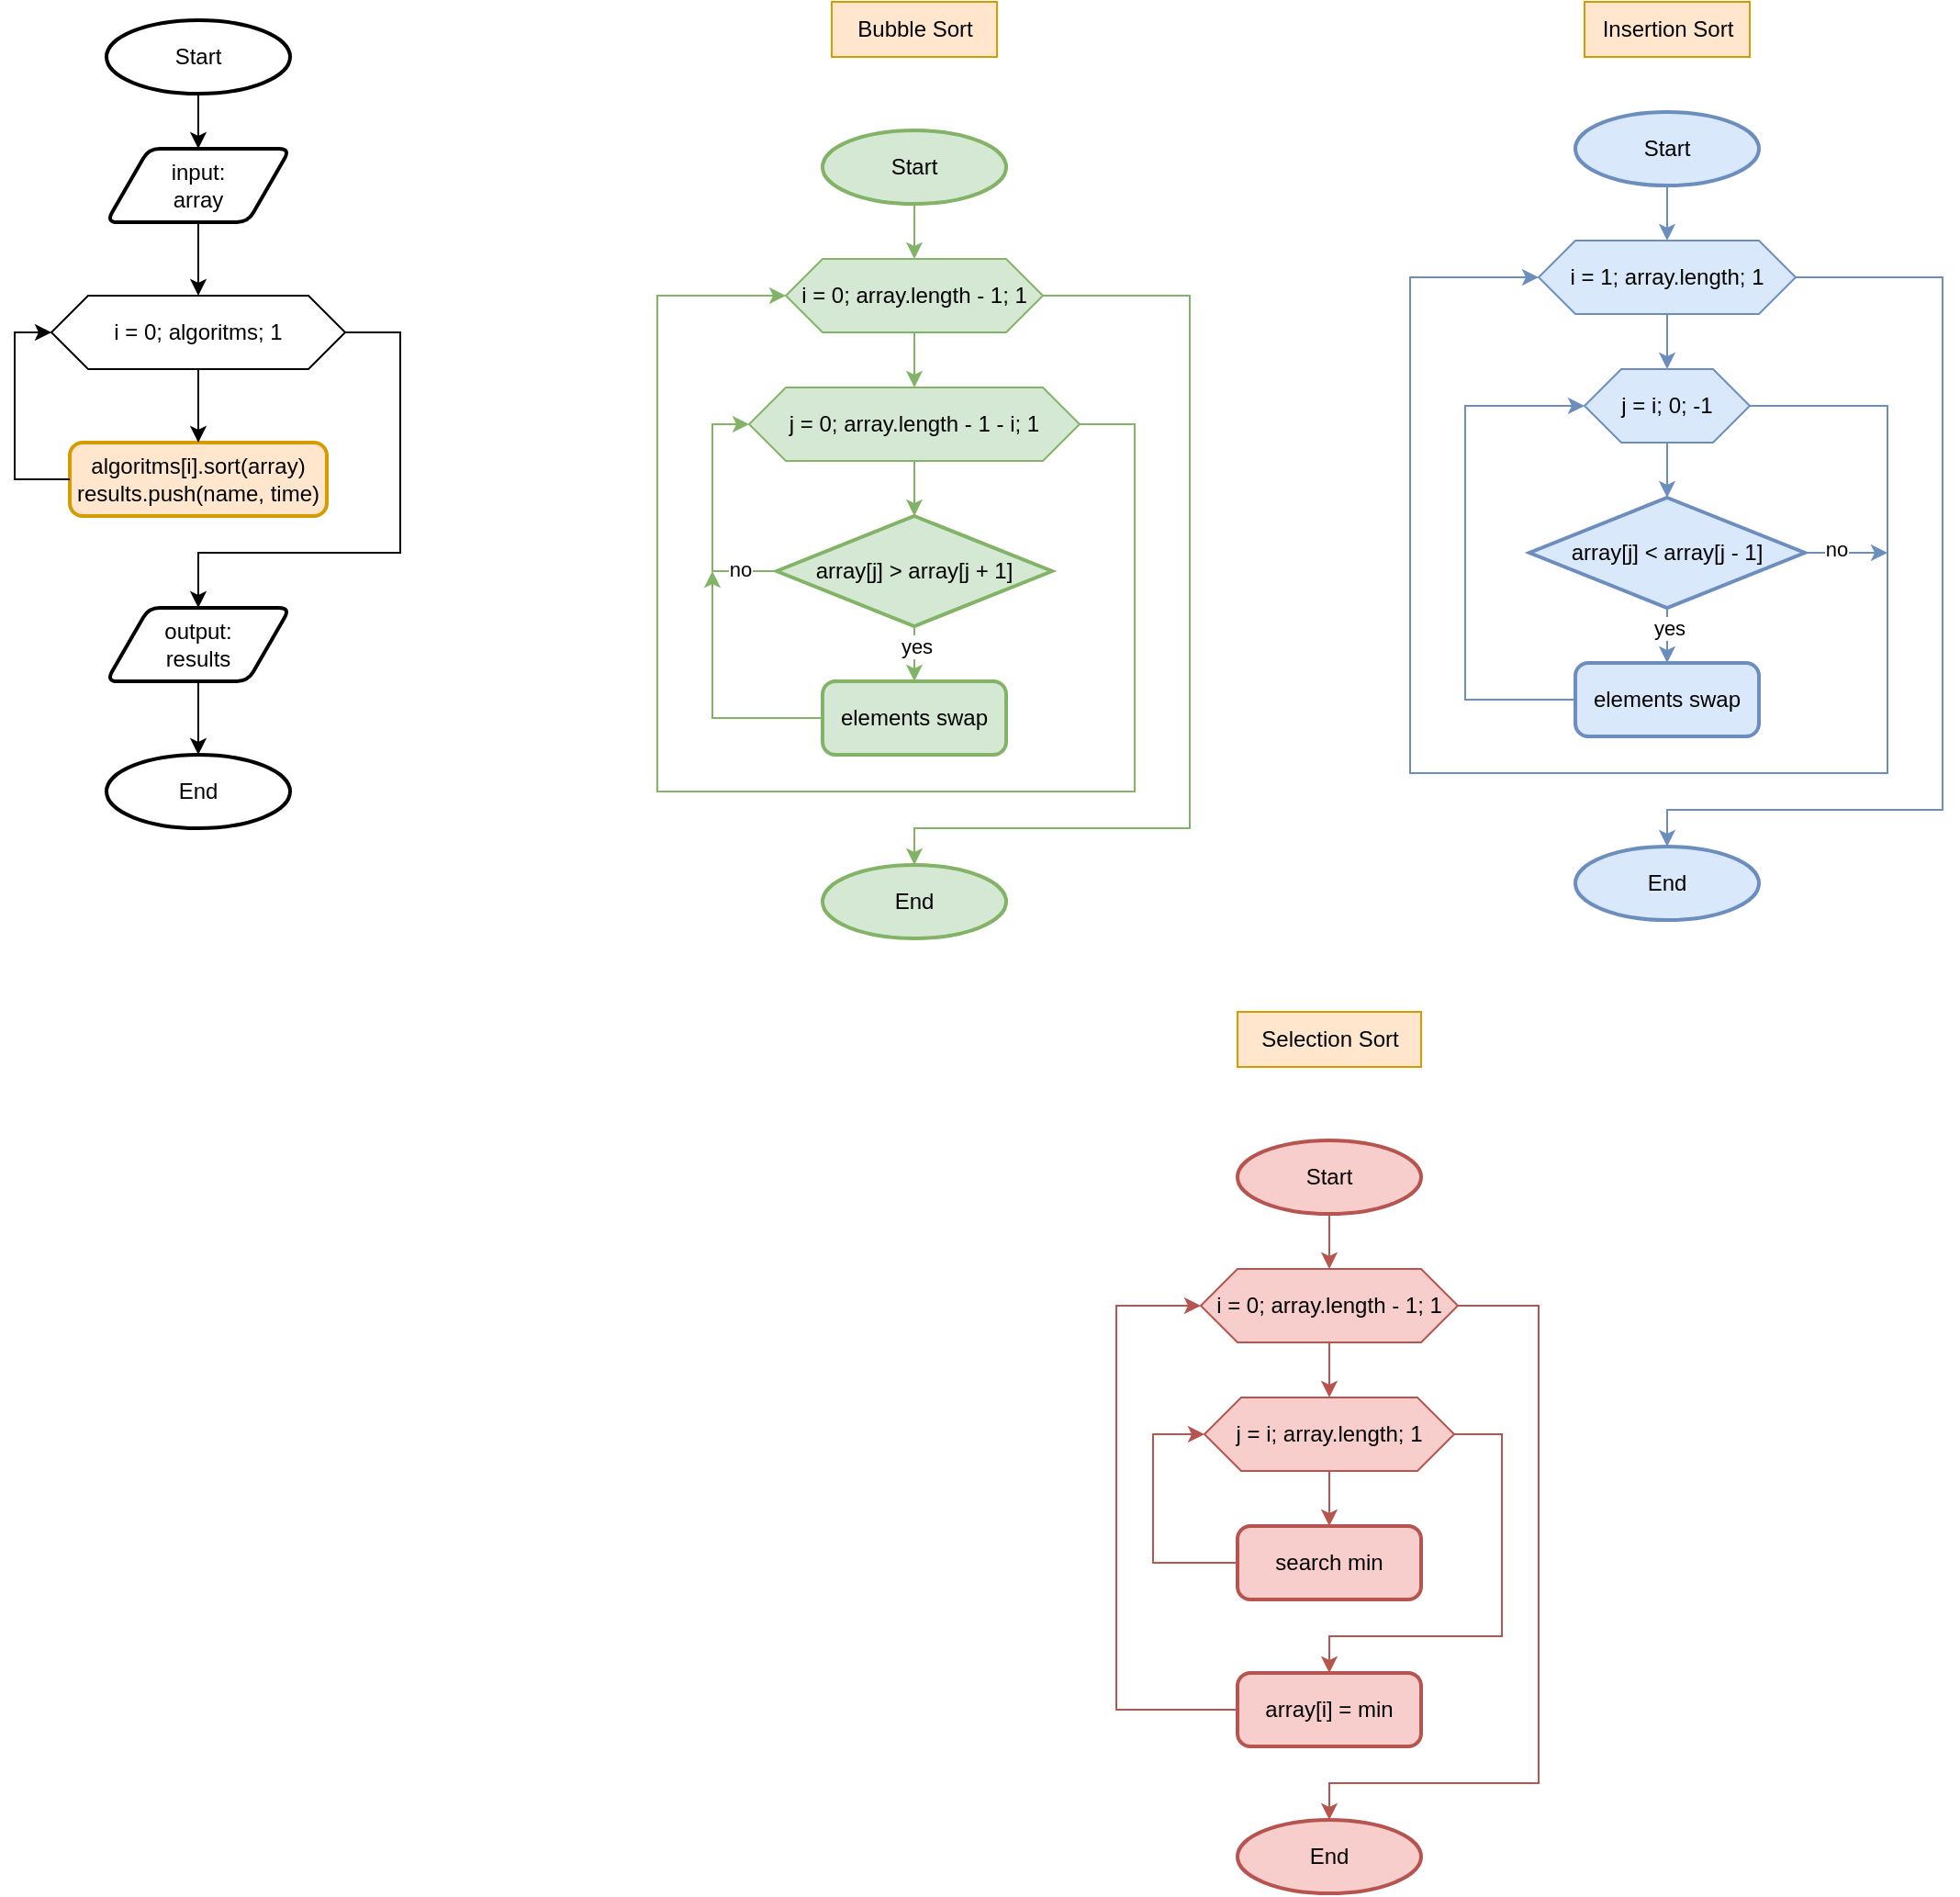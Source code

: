 <mxfile version="21.6.5" type="device">
  <diagram id="C5RBs43oDa-KdzZeNtuy" name="Page-1">
    <mxGraphModel dx="1500" dy="820" grid="1" gridSize="10" guides="1" tooltips="1" connect="1" arrows="1" fold="1" page="1" pageScale="1" pageWidth="827" pageHeight="1169" math="0" shadow="0">
      <root>
        <mxCell id="WIyWlLk6GJQsqaUBKTNV-0" />
        <mxCell id="WIyWlLk6GJQsqaUBKTNV-1" parent="WIyWlLk6GJQsqaUBKTNV-0" />
        <mxCell id="D_m6g35PgsfcEyeFwmXf-0" value="Start" style="strokeWidth=2;html=1;shape=mxgraph.flowchart.start_1;whiteSpace=wrap;" parent="WIyWlLk6GJQsqaUBKTNV-1" vertex="1">
          <mxGeometry x="570" y="40" width="100" height="40" as="geometry" />
        </mxCell>
        <mxCell id="sTyI92ecXvvVHSGkS3OP-0" value="" style="endArrow=classic;html=1;rounded=0;exitX=0.5;exitY=1;exitDx=0;exitDy=0;exitPerimeter=0;entryX=0.5;entryY=0;entryDx=0;entryDy=0;" edge="1" parent="WIyWlLk6GJQsqaUBKTNV-1" source="D_m6g35PgsfcEyeFwmXf-0" target="sTyI92ecXvvVHSGkS3OP-1">
          <mxGeometry width="50" height="50" relative="1" as="geometry">
            <mxPoint x="720" y="200" as="sourcePoint" />
            <mxPoint x="770" y="150" as="targetPoint" />
          </mxGeometry>
        </mxCell>
        <mxCell id="sTyI92ecXvvVHSGkS3OP-1" value="input:&lt;br&gt;array" style="shape=parallelogram;html=1;strokeWidth=2;perimeter=parallelogramPerimeter;whiteSpace=wrap;rounded=1;arcSize=12;size=0.23;" vertex="1" parent="WIyWlLk6GJQsqaUBKTNV-1">
          <mxGeometry x="570" y="110" width="100" height="40" as="geometry" />
        </mxCell>
        <mxCell id="sTyI92ecXvvVHSGkS3OP-2" value="i = 0; algoritms; 1" style="shape=hexagon;perimeter=hexagonPerimeter2;whiteSpace=wrap;html=1;fixedSize=1;" vertex="1" parent="WIyWlLk6GJQsqaUBKTNV-1">
          <mxGeometry x="540" y="190" width="160" height="40" as="geometry" />
        </mxCell>
        <mxCell id="sTyI92ecXvvVHSGkS3OP-3" value="algoritms[i].sort(array)&lt;br&gt;results.push(name, time)" style="rounded=1;whiteSpace=wrap;html=1;absoluteArcSize=1;arcSize=14;strokeWidth=2;fillColor=#ffe6cc;strokeColor=#d79b00;" vertex="1" parent="WIyWlLk6GJQsqaUBKTNV-1">
          <mxGeometry x="550" y="270" width="140" height="40" as="geometry" />
        </mxCell>
        <mxCell id="sTyI92ecXvvVHSGkS3OP-4" value="" style="endArrow=classic;html=1;rounded=0;exitX=0.5;exitY=1;exitDx=0;exitDy=0;entryX=0.5;entryY=0;entryDx=0;entryDy=0;" edge="1" parent="WIyWlLk6GJQsqaUBKTNV-1" source="sTyI92ecXvvVHSGkS3OP-1" target="sTyI92ecXvvVHSGkS3OP-2">
          <mxGeometry width="50" height="50" relative="1" as="geometry">
            <mxPoint x="420" y="180" as="sourcePoint" />
            <mxPoint x="550" y="160" as="targetPoint" />
          </mxGeometry>
        </mxCell>
        <mxCell id="sTyI92ecXvvVHSGkS3OP-5" value="" style="endArrow=classic;html=1;rounded=0;exitX=0.5;exitY=1;exitDx=0;exitDy=0;entryX=0.5;entryY=0;entryDx=0;entryDy=0;" edge="1" parent="WIyWlLk6GJQsqaUBKTNV-1" source="sTyI92ecXvvVHSGkS3OP-2" target="sTyI92ecXvvVHSGkS3OP-3">
          <mxGeometry width="50" height="50" relative="1" as="geometry">
            <mxPoint x="370" y="230" as="sourcePoint" />
            <mxPoint x="420" y="180" as="targetPoint" />
          </mxGeometry>
        </mxCell>
        <mxCell id="sTyI92ecXvvVHSGkS3OP-6" value="" style="endArrow=classic;html=1;rounded=0;exitX=0;exitY=0.5;exitDx=0;exitDy=0;entryX=0;entryY=0.5;entryDx=0;entryDy=0;" edge="1" parent="WIyWlLk6GJQsqaUBKTNV-1" source="sTyI92ecXvvVHSGkS3OP-3" target="sTyI92ecXvvVHSGkS3OP-2">
          <mxGeometry width="50" height="50" relative="1" as="geometry">
            <mxPoint x="390" y="270" as="sourcePoint" />
            <mxPoint x="440" y="220" as="targetPoint" />
            <Array as="points">
              <mxPoint x="520" y="290" />
              <mxPoint x="520" y="210" />
            </Array>
          </mxGeometry>
        </mxCell>
        <mxCell id="sTyI92ecXvvVHSGkS3OP-7" value="" style="endArrow=classic;html=1;rounded=0;exitX=1;exitY=0.5;exitDx=0;exitDy=0;entryX=0.5;entryY=0;entryDx=0;entryDy=0;" edge="1" parent="WIyWlLk6GJQsqaUBKTNV-1" source="sTyI92ecXvvVHSGkS3OP-2" target="sTyI92ecXvvVHSGkS3OP-8">
          <mxGeometry width="50" height="50" relative="1" as="geometry">
            <mxPoint x="790" y="240" as="sourcePoint" />
            <mxPoint x="600" y="340" as="targetPoint" />
            <Array as="points">
              <mxPoint x="730" y="210" />
              <mxPoint x="730" y="330" />
              <mxPoint x="620" y="330" />
            </Array>
          </mxGeometry>
        </mxCell>
        <mxCell id="sTyI92ecXvvVHSGkS3OP-8" value="output:&lt;br&gt;results" style="shape=parallelogram;html=1;strokeWidth=2;perimeter=parallelogramPerimeter;whiteSpace=wrap;rounded=1;arcSize=12;size=0.23;" vertex="1" parent="WIyWlLk6GJQsqaUBKTNV-1">
          <mxGeometry x="570" y="360" width="100" height="40" as="geometry" />
        </mxCell>
        <mxCell id="sTyI92ecXvvVHSGkS3OP-9" value="End" style="strokeWidth=2;html=1;shape=mxgraph.flowchart.start_1;whiteSpace=wrap;" vertex="1" parent="WIyWlLk6GJQsqaUBKTNV-1">
          <mxGeometry x="570" y="440" width="100" height="40" as="geometry" />
        </mxCell>
        <mxCell id="sTyI92ecXvvVHSGkS3OP-10" value="" style="endArrow=classic;html=1;rounded=0;exitX=0.5;exitY=1;exitDx=0;exitDy=0;entryX=0.5;entryY=0;entryDx=0;entryDy=0;entryPerimeter=0;" edge="1" parent="WIyWlLk6GJQsqaUBKTNV-1" source="sTyI92ecXvvVHSGkS3OP-8" target="sTyI92ecXvvVHSGkS3OP-9">
          <mxGeometry width="50" height="50" relative="1" as="geometry">
            <mxPoint x="410" y="280" as="sourcePoint" />
            <mxPoint x="460" y="230" as="targetPoint" />
          </mxGeometry>
        </mxCell>
        <mxCell id="sTyI92ecXvvVHSGkS3OP-11" value="Start" style="strokeWidth=2;html=1;shape=mxgraph.flowchart.start_1;whiteSpace=wrap;fillColor=#d5e8d4;strokeColor=#82b366;" vertex="1" parent="WIyWlLk6GJQsqaUBKTNV-1">
          <mxGeometry x="960" y="100" width="100" height="40" as="geometry" />
        </mxCell>
        <mxCell id="sTyI92ecXvvVHSGkS3OP-12" value="Bubble Sort" style="text;html=1;align=center;verticalAlign=middle;resizable=0;points=[];autosize=1;strokeColor=#d79b00;fillColor=#ffe6cc;" vertex="1" parent="WIyWlLk6GJQsqaUBKTNV-1">
          <mxGeometry x="965" y="30" width="90" height="30" as="geometry" />
        </mxCell>
        <mxCell id="sTyI92ecXvvVHSGkS3OP-13" value="" style="endArrow=classic;html=1;rounded=0;exitX=0.5;exitY=1;exitDx=0;exitDy=0;exitPerimeter=0;entryX=0.5;entryY=0;entryDx=0;entryDy=0;fillColor=#d5e8d4;strokeColor=#82b366;" edge="1" parent="WIyWlLk6GJQsqaUBKTNV-1" source="sTyI92ecXvvVHSGkS3OP-11" target="sTyI92ecXvvVHSGkS3OP-14">
          <mxGeometry width="50" height="50" relative="1" as="geometry">
            <mxPoint x="1000" y="240" as="sourcePoint" />
            <mxPoint x="1010" y="170" as="targetPoint" />
          </mxGeometry>
        </mxCell>
        <mxCell id="sTyI92ecXvvVHSGkS3OP-14" value="i = 0; array.length - 1; 1" style="shape=hexagon;perimeter=hexagonPerimeter2;whiteSpace=wrap;html=1;fixedSize=1;fillColor=#d5e8d4;strokeColor=#82b366;" vertex="1" parent="WIyWlLk6GJQsqaUBKTNV-1">
          <mxGeometry x="940" y="170" width="140" height="40" as="geometry" />
        </mxCell>
        <mxCell id="sTyI92ecXvvVHSGkS3OP-15" value="j = 0; array.length - 1 - i; 1" style="shape=hexagon;perimeter=hexagonPerimeter2;whiteSpace=wrap;html=1;fixedSize=1;fillColor=#d5e8d4;strokeColor=#82b366;" vertex="1" parent="WIyWlLk6GJQsqaUBKTNV-1">
          <mxGeometry x="920" y="240" width="180" height="40" as="geometry" />
        </mxCell>
        <mxCell id="sTyI92ecXvvVHSGkS3OP-16" value="array[j] &amp;gt; array[j + 1]" style="strokeWidth=2;html=1;shape=mxgraph.flowchart.decision;whiteSpace=wrap;fillColor=#d5e8d4;strokeColor=#82b366;" vertex="1" parent="WIyWlLk6GJQsqaUBKTNV-1">
          <mxGeometry x="935" y="310" width="150" height="60" as="geometry" />
        </mxCell>
        <mxCell id="sTyI92ecXvvVHSGkS3OP-17" value="" style="endArrow=classic;html=1;rounded=0;exitX=0.5;exitY=1;exitDx=0;exitDy=0;entryX=0.5;entryY=0;entryDx=0;entryDy=0;fillColor=#d5e8d4;strokeColor=#82b366;" edge="1" parent="WIyWlLk6GJQsqaUBKTNV-1" source="sTyI92ecXvvVHSGkS3OP-14" target="sTyI92ecXvvVHSGkS3OP-15">
          <mxGeometry width="50" height="50" relative="1" as="geometry">
            <mxPoint x="870" y="160" as="sourcePoint" />
            <mxPoint x="920" y="110" as="targetPoint" />
          </mxGeometry>
        </mxCell>
        <mxCell id="sTyI92ecXvvVHSGkS3OP-18" value="" style="endArrow=classic;html=1;rounded=0;exitX=0.5;exitY=1;exitDx=0;exitDy=0;entryX=0.5;entryY=0;entryDx=0;entryDy=0;entryPerimeter=0;fillColor=#d5e8d4;strokeColor=#82b366;" edge="1" parent="WIyWlLk6GJQsqaUBKTNV-1" source="sTyI92ecXvvVHSGkS3OP-15" target="sTyI92ecXvvVHSGkS3OP-16">
          <mxGeometry width="50" height="50" relative="1" as="geometry">
            <mxPoint x="1170" y="390" as="sourcePoint" />
            <mxPoint x="1220" y="340" as="targetPoint" />
          </mxGeometry>
        </mxCell>
        <mxCell id="sTyI92ecXvvVHSGkS3OP-19" value="" style="endArrow=classic;html=1;rounded=0;exitX=0;exitY=0.5;exitDx=0;exitDy=0;exitPerimeter=0;entryX=0;entryY=0.5;entryDx=0;entryDy=0;fillColor=#d5e8d4;strokeColor=#82b366;" edge="1" parent="WIyWlLk6GJQsqaUBKTNV-1" source="sTyI92ecXvvVHSGkS3OP-16" target="sTyI92ecXvvVHSGkS3OP-15">
          <mxGeometry width="50" height="50" relative="1" as="geometry">
            <mxPoint x="830" y="350" as="sourcePoint" />
            <mxPoint x="880" y="300" as="targetPoint" />
            <Array as="points">
              <mxPoint x="900" y="340" />
              <mxPoint x="900" y="260" />
            </Array>
          </mxGeometry>
        </mxCell>
        <mxCell id="sTyI92ecXvvVHSGkS3OP-20" value="no" style="edgeLabel;html=1;align=center;verticalAlign=middle;resizable=0;points=[];" vertex="1" connectable="0" parent="sTyI92ecXvvVHSGkS3OP-19">
          <mxGeometry x="-0.698" y="-1" relative="1" as="geometry">
            <mxPoint as="offset" />
          </mxGeometry>
        </mxCell>
        <mxCell id="sTyI92ecXvvVHSGkS3OP-21" value="elements swap" style="rounded=1;whiteSpace=wrap;html=1;absoluteArcSize=1;arcSize=14;strokeWidth=2;fillColor=#d5e8d4;strokeColor=#82b366;" vertex="1" parent="WIyWlLk6GJQsqaUBKTNV-1">
          <mxGeometry x="960" y="400" width="100" height="40" as="geometry" />
        </mxCell>
        <mxCell id="sTyI92ecXvvVHSGkS3OP-22" value="" style="endArrow=classic;html=1;rounded=0;exitX=0.5;exitY=1;exitDx=0;exitDy=0;exitPerimeter=0;entryX=0.5;entryY=0;entryDx=0;entryDy=0;fillColor=#d5e8d4;strokeColor=#82b366;" edge="1" parent="WIyWlLk6GJQsqaUBKTNV-1" source="sTyI92ecXvvVHSGkS3OP-16" target="sTyI92ecXvvVHSGkS3OP-21">
          <mxGeometry width="50" height="50" relative="1" as="geometry">
            <mxPoint x="1190" y="370" as="sourcePoint" />
            <mxPoint x="1240" y="320" as="targetPoint" />
          </mxGeometry>
        </mxCell>
        <mxCell id="sTyI92ecXvvVHSGkS3OP-23" value="yes" style="edgeLabel;html=1;align=center;verticalAlign=middle;resizable=0;points=[];" vertex="1" connectable="0" parent="sTyI92ecXvvVHSGkS3OP-22">
          <mxGeometry x="-0.28" y="1" relative="1" as="geometry">
            <mxPoint as="offset" />
          </mxGeometry>
        </mxCell>
        <mxCell id="sTyI92ecXvvVHSGkS3OP-24" value="" style="endArrow=classic;html=1;rounded=0;exitX=0;exitY=0.5;exitDx=0;exitDy=0;fillColor=#d5e8d4;strokeColor=#82b366;" edge="1" parent="WIyWlLk6GJQsqaUBKTNV-1" source="sTyI92ecXvvVHSGkS3OP-21">
          <mxGeometry width="50" height="50" relative="1" as="geometry">
            <mxPoint x="800" y="420" as="sourcePoint" />
            <mxPoint x="900" y="340" as="targetPoint" />
            <Array as="points">
              <mxPoint x="900" y="420" />
            </Array>
          </mxGeometry>
        </mxCell>
        <mxCell id="sTyI92ecXvvVHSGkS3OP-25" value="" style="endArrow=classic;html=1;rounded=0;exitX=1;exitY=0.5;exitDx=0;exitDy=0;entryX=0;entryY=0.5;entryDx=0;entryDy=0;fillColor=#d5e8d4;strokeColor=#82b366;" edge="1" parent="WIyWlLk6GJQsqaUBKTNV-1" source="sTyI92ecXvvVHSGkS3OP-15" target="sTyI92ecXvvVHSGkS3OP-14">
          <mxGeometry width="50" height="50" relative="1" as="geometry">
            <mxPoint x="1180" y="360" as="sourcePoint" />
            <mxPoint x="1190" y="380" as="targetPoint" />
            <Array as="points">
              <mxPoint x="1130" y="260" />
              <mxPoint x="1130" y="460" />
              <mxPoint x="870" y="460" />
              <mxPoint x="870" y="190" />
            </Array>
          </mxGeometry>
        </mxCell>
        <mxCell id="sTyI92ecXvvVHSGkS3OP-26" value="" style="endArrow=classic;html=1;rounded=0;exitX=1;exitY=0.5;exitDx=0;exitDy=0;entryX=0.5;entryY=0;entryDx=0;entryDy=0;entryPerimeter=0;fillColor=#d5e8d4;strokeColor=#82b366;" edge="1" parent="WIyWlLk6GJQsqaUBKTNV-1" source="sTyI92ecXvvVHSGkS3OP-14" target="sTyI92ecXvvVHSGkS3OP-27">
          <mxGeometry width="50" height="50" relative="1" as="geometry">
            <mxPoint x="1220" y="230" as="sourcePoint" />
            <mxPoint x="1010" y="500" as="targetPoint" />
            <Array as="points">
              <mxPoint x="1160" y="190" />
              <mxPoint x="1160" y="480" />
              <mxPoint x="1010" y="480" />
            </Array>
          </mxGeometry>
        </mxCell>
        <mxCell id="sTyI92ecXvvVHSGkS3OP-27" value="End" style="strokeWidth=2;html=1;shape=mxgraph.flowchart.start_1;whiteSpace=wrap;fillColor=#d5e8d4;strokeColor=#82b366;" vertex="1" parent="WIyWlLk6GJQsqaUBKTNV-1">
          <mxGeometry x="960" y="500" width="100" height="40" as="geometry" />
        </mxCell>
        <mxCell id="sTyI92ecXvvVHSGkS3OP-28" value="Insertion Sort" style="text;html=1;align=center;verticalAlign=middle;resizable=0;points=[];autosize=1;strokeColor=#d79b00;fillColor=#ffe6cc;" vertex="1" parent="WIyWlLk6GJQsqaUBKTNV-1">
          <mxGeometry x="1375" y="30" width="90" height="30" as="geometry" />
        </mxCell>
        <mxCell id="sTyI92ecXvvVHSGkS3OP-30" value="Start" style="strokeWidth=2;html=1;shape=mxgraph.flowchart.start_1;whiteSpace=wrap;fillColor=#dae8fc;strokeColor=#6c8ebf;" vertex="1" parent="WIyWlLk6GJQsqaUBKTNV-1">
          <mxGeometry x="1370" y="90" width="100" height="40" as="geometry" />
        </mxCell>
        <mxCell id="sTyI92ecXvvVHSGkS3OP-31" value="" style="endArrow=classic;html=1;rounded=0;exitX=0.5;exitY=1;exitDx=0;exitDy=0;exitPerimeter=0;entryX=0.5;entryY=0;entryDx=0;entryDy=0;fillColor=#dae8fc;strokeColor=#6c8ebf;" edge="1" parent="WIyWlLk6GJQsqaUBKTNV-1" source="sTyI92ecXvvVHSGkS3OP-30" target="sTyI92ecXvvVHSGkS3OP-32">
          <mxGeometry width="50" height="50" relative="1" as="geometry">
            <mxPoint x="1410" y="230" as="sourcePoint" />
            <mxPoint x="1420" y="160" as="targetPoint" />
          </mxGeometry>
        </mxCell>
        <mxCell id="sTyI92ecXvvVHSGkS3OP-32" value="i = 1; array.length; 1" style="shape=hexagon;perimeter=hexagonPerimeter2;whiteSpace=wrap;html=1;fixedSize=1;fillColor=#dae8fc;strokeColor=#6c8ebf;" vertex="1" parent="WIyWlLk6GJQsqaUBKTNV-1">
          <mxGeometry x="1350" y="160" width="140" height="40" as="geometry" />
        </mxCell>
        <mxCell id="sTyI92ecXvvVHSGkS3OP-33" value="j = i; 0; -1" style="shape=hexagon;perimeter=hexagonPerimeter2;whiteSpace=wrap;html=1;fixedSize=1;fillColor=#dae8fc;strokeColor=#6c8ebf;" vertex="1" parent="WIyWlLk6GJQsqaUBKTNV-1">
          <mxGeometry x="1375" y="230" width="90" height="40" as="geometry" />
        </mxCell>
        <mxCell id="sTyI92ecXvvVHSGkS3OP-34" value="array[j] &amp;lt; array[j - 1]" style="strokeWidth=2;html=1;shape=mxgraph.flowchart.decision;whiteSpace=wrap;fillColor=#dae8fc;strokeColor=#6c8ebf;" vertex="1" parent="WIyWlLk6GJQsqaUBKTNV-1">
          <mxGeometry x="1345" y="300" width="150" height="60" as="geometry" />
        </mxCell>
        <mxCell id="sTyI92ecXvvVHSGkS3OP-35" value="" style="endArrow=classic;html=1;rounded=0;exitX=0.5;exitY=1;exitDx=0;exitDy=0;entryX=0.5;entryY=0;entryDx=0;entryDy=0;fillColor=#dae8fc;strokeColor=#6c8ebf;" edge="1" parent="WIyWlLk6GJQsqaUBKTNV-1" source="sTyI92ecXvvVHSGkS3OP-32" target="sTyI92ecXvvVHSGkS3OP-33">
          <mxGeometry width="50" height="50" relative="1" as="geometry">
            <mxPoint x="1280" y="150" as="sourcePoint" />
            <mxPoint x="1330" y="100" as="targetPoint" />
          </mxGeometry>
        </mxCell>
        <mxCell id="sTyI92ecXvvVHSGkS3OP-36" value="" style="endArrow=classic;html=1;rounded=0;exitX=0.5;exitY=1;exitDx=0;exitDy=0;entryX=0.5;entryY=0;entryDx=0;entryDy=0;entryPerimeter=0;fillColor=#dae8fc;strokeColor=#6c8ebf;" edge="1" parent="WIyWlLk6GJQsqaUBKTNV-1" source="sTyI92ecXvvVHSGkS3OP-33" target="sTyI92ecXvvVHSGkS3OP-34">
          <mxGeometry width="50" height="50" relative="1" as="geometry">
            <mxPoint x="1580" y="380" as="sourcePoint" />
            <mxPoint x="1630" y="330" as="targetPoint" />
          </mxGeometry>
        </mxCell>
        <mxCell id="sTyI92ecXvvVHSGkS3OP-39" value="elements swap" style="rounded=1;whiteSpace=wrap;html=1;absoluteArcSize=1;arcSize=14;strokeWidth=2;fillColor=#dae8fc;strokeColor=#6c8ebf;" vertex="1" parent="WIyWlLk6GJQsqaUBKTNV-1">
          <mxGeometry x="1370" y="390" width="100" height="40" as="geometry" />
        </mxCell>
        <mxCell id="sTyI92ecXvvVHSGkS3OP-40" value="" style="endArrow=classic;html=1;rounded=0;exitX=0.5;exitY=1;exitDx=0;exitDy=0;exitPerimeter=0;entryX=0.5;entryY=0;entryDx=0;entryDy=0;fillColor=#dae8fc;strokeColor=#6c8ebf;" edge="1" parent="WIyWlLk6GJQsqaUBKTNV-1" source="sTyI92ecXvvVHSGkS3OP-34" target="sTyI92ecXvvVHSGkS3OP-39">
          <mxGeometry width="50" height="50" relative="1" as="geometry">
            <mxPoint x="1600" y="360" as="sourcePoint" />
            <mxPoint x="1650" y="310" as="targetPoint" />
          </mxGeometry>
        </mxCell>
        <mxCell id="sTyI92ecXvvVHSGkS3OP-41" value="yes" style="edgeLabel;html=1;align=center;verticalAlign=middle;resizable=0;points=[];" vertex="1" connectable="0" parent="sTyI92ecXvvVHSGkS3OP-40">
          <mxGeometry x="-0.28" y="1" relative="1" as="geometry">
            <mxPoint as="offset" />
          </mxGeometry>
        </mxCell>
        <mxCell id="sTyI92ecXvvVHSGkS3OP-42" value="" style="endArrow=classic;html=1;rounded=0;exitX=0;exitY=0.5;exitDx=0;exitDy=0;fillColor=#dae8fc;strokeColor=#6c8ebf;entryX=0;entryY=0.5;entryDx=0;entryDy=0;" edge="1" parent="WIyWlLk6GJQsqaUBKTNV-1" source="sTyI92ecXvvVHSGkS3OP-39" target="sTyI92ecXvvVHSGkS3OP-33">
          <mxGeometry width="50" height="50" relative="1" as="geometry">
            <mxPoint x="1210" y="410" as="sourcePoint" />
            <mxPoint x="1310" y="330" as="targetPoint" />
            <Array as="points">
              <mxPoint x="1310" y="410" />
              <mxPoint x="1310" y="250" />
            </Array>
          </mxGeometry>
        </mxCell>
        <mxCell id="sTyI92ecXvvVHSGkS3OP-43" value="" style="endArrow=classic;html=1;rounded=0;exitX=1;exitY=0.5;exitDx=0;exitDy=0;entryX=0;entryY=0.5;entryDx=0;entryDy=0;fillColor=#dae8fc;strokeColor=#6c8ebf;" edge="1" parent="WIyWlLk6GJQsqaUBKTNV-1" source="sTyI92ecXvvVHSGkS3OP-33" target="sTyI92ecXvvVHSGkS3OP-32">
          <mxGeometry width="50" height="50" relative="1" as="geometry">
            <mxPoint x="1590" y="350" as="sourcePoint" />
            <mxPoint x="1600" y="370" as="targetPoint" />
            <Array as="points">
              <mxPoint x="1540" y="250" />
              <mxPoint x="1540" y="450" />
              <mxPoint x="1280" y="450" />
              <mxPoint x="1280" y="180" />
            </Array>
          </mxGeometry>
        </mxCell>
        <mxCell id="sTyI92ecXvvVHSGkS3OP-44" value="" style="endArrow=classic;html=1;rounded=0;exitX=1;exitY=0.5;exitDx=0;exitDy=0;entryX=0.5;entryY=0;entryDx=0;entryDy=0;entryPerimeter=0;fillColor=#dae8fc;strokeColor=#6c8ebf;" edge="1" parent="WIyWlLk6GJQsqaUBKTNV-1" source="sTyI92ecXvvVHSGkS3OP-32" target="sTyI92ecXvvVHSGkS3OP-45">
          <mxGeometry width="50" height="50" relative="1" as="geometry">
            <mxPoint x="1630" y="220" as="sourcePoint" />
            <mxPoint x="1420" y="490" as="targetPoint" />
            <Array as="points">
              <mxPoint x="1570" y="180" />
              <mxPoint x="1570" y="470" />
              <mxPoint x="1420" y="470" />
            </Array>
          </mxGeometry>
        </mxCell>
        <mxCell id="sTyI92ecXvvVHSGkS3OP-45" value="End" style="strokeWidth=2;html=1;shape=mxgraph.flowchart.start_1;whiteSpace=wrap;fillColor=#dae8fc;strokeColor=#6c8ebf;" vertex="1" parent="WIyWlLk6GJQsqaUBKTNV-1">
          <mxGeometry x="1370" y="490" width="100" height="40" as="geometry" />
        </mxCell>
        <mxCell id="sTyI92ecXvvVHSGkS3OP-47" value="" style="endArrow=classic;html=1;rounded=0;exitX=1;exitY=0.5;exitDx=0;exitDy=0;exitPerimeter=0;fillColor=#dae8fc;strokeColor=#6c8ebf;" edge="1" parent="WIyWlLk6GJQsqaUBKTNV-1" source="sTyI92ecXvvVHSGkS3OP-34">
          <mxGeometry width="50" height="50" relative="1" as="geometry">
            <mxPoint x="1200" y="390" as="sourcePoint" />
            <mxPoint x="1540" y="330" as="targetPoint" />
          </mxGeometry>
        </mxCell>
        <mxCell id="sTyI92ecXvvVHSGkS3OP-48" value="no" style="edgeLabel;html=1;align=center;verticalAlign=middle;resizable=0;points=[];" vertex="1" connectable="0" parent="sTyI92ecXvvVHSGkS3OP-47">
          <mxGeometry x="-0.234" y="2" relative="1" as="geometry">
            <mxPoint as="offset" />
          </mxGeometry>
        </mxCell>
        <mxCell id="sTyI92ecXvvVHSGkS3OP-49" value="Start" style="strokeWidth=2;html=1;shape=mxgraph.flowchart.start_1;whiteSpace=wrap;fillColor=#f8cecc;strokeColor=#b85450;" vertex="1" parent="WIyWlLk6GJQsqaUBKTNV-1">
          <mxGeometry x="1186" y="650" width="100" height="40" as="geometry" />
        </mxCell>
        <mxCell id="sTyI92ecXvvVHSGkS3OP-50" value="Selection Sort" style="text;html=1;align=center;verticalAlign=middle;resizable=0;points=[];autosize=1;strokeColor=#d79b00;fillColor=#ffe6cc;" vertex="1" parent="WIyWlLk6GJQsqaUBKTNV-1">
          <mxGeometry x="1186" y="580" width="100" height="30" as="geometry" />
        </mxCell>
        <mxCell id="sTyI92ecXvvVHSGkS3OP-51" value="" style="endArrow=classic;html=1;rounded=0;exitX=0.5;exitY=1;exitDx=0;exitDy=0;exitPerimeter=0;entryX=0.5;entryY=0;entryDx=0;entryDy=0;fillColor=#f8cecc;strokeColor=#b85450;" edge="1" parent="WIyWlLk6GJQsqaUBKTNV-1" source="sTyI92ecXvvVHSGkS3OP-49" target="sTyI92ecXvvVHSGkS3OP-52">
          <mxGeometry width="50" height="50" relative="1" as="geometry">
            <mxPoint x="1226" y="790" as="sourcePoint" />
            <mxPoint x="1236" y="720" as="targetPoint" />
          </mxGeometry>
        </mxCell>
        <mxCell id="sTyI92ecXvvVHSGkS3OP-52" value="i = 0; array.length - 1; 1" style="shape=hexagon;perimeter=hexagonPerimeter2;whiteSpace=wrap;html=1;fixedSize=1;fillColor=#f8cecc;strokeColor=#b85450;" vertex="1" parent="WIyWlLk6GJQsqaUBKTNV-1">
          <mxGeometry x="1166" y="720" width="140" height="40" as="geometry" />
        </mxCell>
        <mxCell id="sTyI92ecXvvVHSGkS3OP-53" value="j = i; array.length; 1" style="shape=hexagon;perimeter=hexagonPerimeter2;whiteSpace=wrap;html=1;fixedSize=1;fillColor=#f8cecc;strokeColor=#b85450;" vertex="1" parent="WIyWlLk6GJQsqaUBKTNV-1">
          <mxGeometry x="1168" y="790" width="136" height="40" as="geometry" />
        </mxCell>
        <mxCell id="sTyI92ecXvvVHSGkS3OP-55" value="" style="endArrow=classic;html=1;rounded=0;exitX=0.5;exitY=1;exitDx=0;exitDy=0;entryX=0.5;entryY=0;entryDx=0;entryDy=0;fillColor=#f8cecc;strokeColor=#b85450;" edge="1" parent="WIyWlLk6GJQsqaUBKTNV-1" source="sTyI92ecXvvVHSGkS3OP-52" target="sTyI92ecXvvVHSGkS3OP-53">
          <mxGeometry width="50" height="50" relative="1" as="geometry">
            <mxPoint x="1096" y="710" as="sourcePoint" />
            <mxPoint x="1146" y="660" as="targetPoint" />
          </mxGeometry>
        </mxCell>
        <mxCell id="sTyI92ecXvvVHSGkS3OP-56" value="" style="endArrow=classic;html=1;rounded=0;exitX=0.5;exitY=1;exitDx=0;exitDy=0;entryX=0.5;entryY=0;entryDx=0;entryDy=0;entryPerimeter=0;fillColor=#f8cecc;strokeColor=#b85450;" edge="1" parent="WIyWlLk6GJQsqaUBKTNV-1" source="sTyI92ecXvvVHSGkS3OP-53">
          <mxGeometry width="50" height="50" relative="1" as="geometry">
            <mxPoint x="1396" y="940" as="sourcePoint" />
            <mxPoint x="1236" y="860" as="targetPoint" />
          </mxGeometry>
        </mxCell>
        <mxCell id="sTyI92ecXvvVHSGkS3OP-64" value="" style="endArrow=classic;html=1;rounded=0;exitX=1;exitY=0.5;exitDx=0;exitDy=0;entryX=0.5;entryY=0;entryDx=0;entryDy=0;entryPerimeter=0;fillColor=#f8cecc;strokeColor=#b85450;" edge="1" parent="WIyWlLk6GJQsqaUBKTNV-1" source="sTyI92ecXvvVHSGkS3OP-52" target="sTyI92ecXvvVHSGkS3OP-65">
          <mxGeometry width="50" height="50" relative="1" as="geometry">
            <mxPoint x="1446" y="780" as="sourcePoint" />
            <mxPoint x="1236" y="1050" as="targetPoint" />
            <Array as="points">
              <mxPoint x="1350" y="740" />
              <mxPoint x="1350" y="1000" />
              <mxPoint x="1236" y="1000" />
            </Array>
          </mxGeometry>
        </mxCell>
        <mxCell id="sTyI92ecXvvVHSGkS3OP-65" value="End" style="strokeWidth=2;html=1;shape=mxgraph.flowchart.start_1;whiteSpace=wrap;fillColor=#f8cecc;strokeColor=#b85450;" vertex="1" parent="WIyWlLk6GJQsqaUBKTNV-1">
          <mxGeometry x="1186" y="1020" width="100" height="40" as="geometry" />
        </mxCell>
        <mxCell id="sTyI92ecXvvVHSGkS3OP-66" value="search min" style="rounded=1;whiteSpace=wrap;html=1;absoluteArcSize=1;arcSize=14;strokeWidth=2;fillColor=#f8cecc;strokeColor=#b85450;" vertex="1" parent="WIyWlLk6GJQsqaUBKTNV-1">
          <mxGeometry x="1186" y="860" width="100" height="40" as="geometry" />
        </mxCell>
        <mxCell id="sTyI92ecXvvVHSGkS3OP-68" value="" style="endArrow=classic;html=1;rounded=0;exitX=0;exitY=0.5;exitDx=0;exitDy=0;entryX=0;entryY=0.5;entryDx=0;entryDy=0;fillColor=#f8cecc;strokeColor=#b85450;" edge="1" parent="WIyWlLk6GJQsqaUBKTNV-1" source="sTyI92ecXvvVHSGkS3OP-66" target="sTyI92ecXvvVHSGkS3OP-53">
          <mxGeometry width="50" height="50" relative="1" as="geometry">
            <mxPoint x="1100" y="910" as="sourcePoint" />
            <mxPoint x="1150" y="860" as="targetPoint" />
            <Array as="points">
              <mxPoint x="1140" y="880" />
              <mxPoint x="1140" y="810" />
            </Array>
          </mxGeometry>
        </mxCell>
        <mxCell id="sTyI92ecXvvVHSGkS3OP-69" value="" style="endArrow=classic;html=1;rounded=0;exitX=1;exitY=0.5;exitDx=0;exitDy=0;fillColor=#f8cecc;strokeColor=#b85450;" edge="1" parent="WIyWlLk6GJQsqaUBKTNV-1" source="sTyI92ecXvvVHSGkS3OP-53">
          <mxGeometry width="50" height="50" relative="1" as="geometry">
            <mxPoint x="1100" y="930" as="sourcePoint" />
            <mxPoint x="1236" y="940" as="targetPoint" />
            <Array as="points">
              <mxPoint x="1330" y="810" />
              <mxPoint x="1330" y="920" />
              <mxPoint x="1236" y="920" />
            </Array>
          </mxGeometry>
        </mxCell>
        <mxCell id="sTyI92ecXvvVHSGkS3OP-70" value="array[i] = min" style="rounded=1;whiteSpace=wrap;html=1;absoluteArcSize=1;arcSize=14;strokeWidth=2;fillColor=#f8cecc;strokeColor=#b85450;" vertex="1" parent="WIyWlLk6GJQsqaUBKTNV-1">
          <mxGeometry x="1186" y="940" width="100" height="40" as="geometry" />
        </mxCell>
        <mxCell id="sTyI92ecXvvVHSGkS3OP-71" value="" style="endArrow=classic;html=1;rounded=0;exitX=0;exitY=0.5;exitDx=0;exitDy=0;entryX=0;entryY=0.5;entryDx=0;entryDy=0;fillColor=#f8cecc;strokeColor=#b85450;" edge="1" parent="WIyWlLk6GJQsqaUBKTNV-1" source="sTyI92ecXvvVHSGkS3OP-70" target="sTyI92ecXvvVHSGkS3OP-52">
          <mxGeometry width="50" height="50" relative="1" as="geometry">
            <mxPoint x="1020" y="830" as="sourcePoint" />
            <mxPoint x="1070" y="780" as="targetPoint" />
            <Array as="points">
              <mxPoint x="1120" y="960" />
              <mxPoint x="1120" y="740" />
            </Array>
          </mxGeometry>
        </mxCell>
      </root>
    </mxGraphModel>
  </diagram>
</mxfile>
